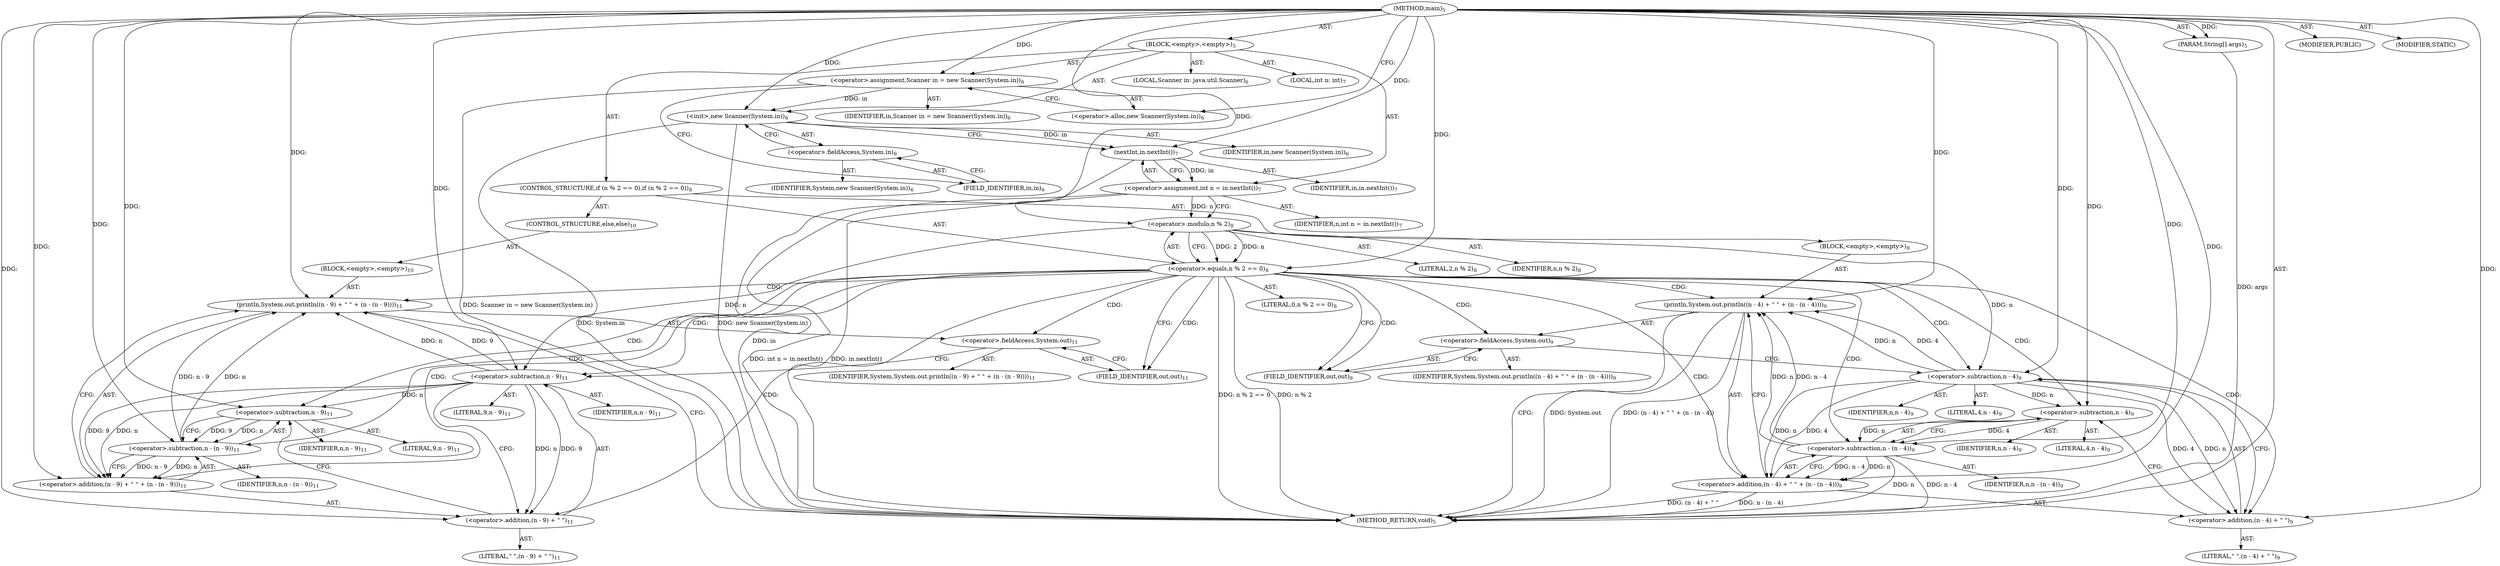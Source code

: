 digraph "main" {  
"19" [label = <(METHOD,main)<SUB>5</SUB>> ]
"20" [label = <(PARAM,String[] args)<SUB>5</SUB>> ]
"21" [label = <(BLOCK,&lt;empty&gt;,&lt;empty&gt;)<SUB>5</SUB>> ]
"4" [label = <(LOCAL,Scanner in: java.util.Scanner)<SUB>6</SUB>> ]
"22" [label = <(&lt;operator&gt;.assignment,Scanner in = new Scanner(System.in))<SUB>6</SUB>> ]
"23" [label = <(IDENTIFIER,in,Scanner in = new Scanner(System.in))<SUB>6</SUB>> ]
"24" [label = <(&lt;operator&gt;.alloc,new Scanner(System.in))<SUB>6</SUB>> ]
"25" [label = <(&lt;init&gt;,new Scanner(System.in))<SUB>6</SUB>> ]
"3" [label = <(IDENTIFIER,in,new Scanner(System.in))<SUB>6</SUB>> ]
"26" [label = <(&lt;operator&gt;.fieldAccess,System.in)<SUB>6</SUB>> ]
"27" [label = <(IDENTIFIER,System,new Scanner(System.in))<SUB>6</SUB>> ]
"28" [label = <(FIELD_IDENTIFIER,in,in)<SUB>6</SUB>> ]
"29" [label = <(LOCAL,int n: int)<SUB>7</SUB>> ]
"30" [label = <(&lt;operator&gt;.assignment,int n = in.nextInt())<SUB>7</SUB>> ]
"31" [label = <(IDENTIFIER,n,int n = in.nextInt())<SUB>7</SUB>> ]
"32" [label = <(nextInt,in.nextInt())<SUB>7</SUB>> ]
"33" [label = <(IDENTIFIER,in,in.nextInt())<SUB>7</SUB>> ]
"34" [label = <(CONTROL_STRUCTURE,if (n % 2 == 0),if (n % 2 == 0))<SUB>8</SUB>> ]
"35" [label = <(&lt;operator&gt;.equals,n % 2 == 0)<SUB>8</SUB>> ]
"36" [label = <(&lt;operator&gt;.modulo,n % 2)<SUB>8</SUB>> ]
"37" [label = <(IDENTIFIER,n,n % 2)<SUB>8</SUB>> ]
"38" [label = <(LITERAL,2,n % 2)<SUB>8</SUB>> ]
"39" [label = <(LITERAL,0,n % 2 == 0)<SUB>8</SUB>> ]
"40" [label = <(BLOCK,&lt;empty&gt;,&lt;empty&gt;)<SUB>8</SUB>> ]
"41" [label = <(println,System.out.println((n - 4) + &quot; &quot; + (n - (n - 4))))<SUB>9</SUB>> ]
"42" [label = <(&lt;operator&gt;.fieldAccess,System.out)<SUB>9</SUB>> ]
"43" [label = <(IDENTIFIER,System,System.out.println((n - 4) + &quot; &quot; + (n - (n - 4))))<SUB>9</SUB>> ]
"44" [label = <(FIELD_IDENTIFIER,out,out)<SUB>9</SUB>> ]
"45" [label = <(&lt;operator&gt;.addition,(n - 4) + &quot; &quot; + (n - (n - 4)))<SUB>9</SUB>> ]
"46" [label = <(&lt;operator&gt;.addition,(n - 4) + &quot; &quot;)<SUB>9</SUB>> ]
"47" [label = <(&lt;operator&gt;.subtraction,n - 4)<SUB>9</SUB>> ]
"48" [label = <(IDENTIFIER,n,n - 4)<SUB>9</SUB>> ]
"49" [label = <(LITERAL,4,n - 4)<SUB>9</SUB>> ]
"50" [label = <(LITERAL,&quot; &quot;,(n - 4) + &quot; &quot;)<SUB>9</SUB>> ]
"51" [label = <(&lt;operator&gt;.subtraction,n - (n - 4))<SUB>9</SUB>> ]
"52" [label = <(IDENTIFIER,n,n - (n - 4))<SUB>9</SUB>> ]
"53" [label = <(&lt;operator&gt;.subtraction,n - 4)<SUB>9</SUB>> ]
"54" [label = <(IDENTIFIER,n,n - 4)<SUB>9</SUB>> ]
"55" [label = <(LITERAL,4,n - 4)<SUB>9</SUB>> ]
"56" [label = <(CONTROL_STRUCTURE,else,else)<SUB>10</SUB>> ]
"57" [label = <(BLOCK,&lt;empty&gt;,&lt;empty&gt;)<SUB>10</SUB>> ]
"58" [label = <(println,System.out.println((n - 9) + &quot; &quot; + (n - (n - 9))))<SUB>11</SUB>> ]
"59" [label = <(&lt;operator&gt;.fieldAccess,System.out)<SUB>11</SUB>> ]
"60" [label = <(IDENTIFIER,System,System.out.println((n - 9) + &quot; &quot; + (n - (n - 9))))<SUB>11</SUB>> ]
"61" [label = <(FIELD_IDENTIFIER,out,out)<SUB>11</SUB>> ]
"62" [label = <(&lt;operator&gt;.addition,(n - 9) + &quot; &quot; + (n - (n - 9)))<SUB>11</SUB>> ]
"63" [label = <(&lt;operator&gt;.addition,(n - 9) + &quot; &quot;)<SUB>11</SUB>> ]
"64" [label = <(&lt;operator&gt;.subtraction,n - 9)<SUB>11</SUB>> ]
"65" [label = <(IDENTIFIER,n,n - 9)<SUB>11</SUB>> ]
"66" [label = <(LITERAL,9,n - 9)<SUB>11</SUB>> ]
"67" [label = <(LITERAL,&quot; &quot;,(n - 9) + &quot; &quot;)<SUB>11</SUB>> ]
"68" [label = <(&lt;operator&gt;.subtraction,n - (n - 9))<SUB>11</SUB>> ]
"69" [label = <(IDENTIFIER,n,n - (n - 9))<SUB>11</SUB>> ]
"70" [label = <(&lt;operator&gt;.subtraction,n - 9)<SUB>11</SUB>> ]
"71" [label = <(IDENTIFIER,n,n - 9)<SUB>11</SUB>> ]
"72" [label = <(LITERAL,9,n - 9)<SUB>11</SUB>> ]
"73" [label = <(MODIFIER,PUBLIC)> ]
"74" [label = <(MODIFIER,STATIC)> ]
"75" [label = <(METHOD_RETURN,void)<SUB>5</SUB>> ]
  "19" -> "20"  [ label = "AST: "] 
  "19" -> "21"  [ label = "AST: "] 
  "19" -> "73"  [ label = "AST: "] 
  "19" -> "74"  [ label = "AST: "] 
  "19" -> "75"  [ label = "AST: "] 
  "21" -> "4"  [ label = "AST: "] 
  "21" -> "22"  [ label = "AST: "] 
  "21" -> "25"  [ label = "AST: "] 
  "21" -> "29"  [ label = "AST: "] 
  "21" -> "30"  [ label = "AST: "] 
  "21" -> "34"  [ label = "AST: "] 
  "22" -> "23"  [ label = "AST: "] 
  "22" -> "24"  [ label = "AST: "] 
  "25" -> "3"  [ label = "AST: "] 
  "25" -> "26"  [ label = "AST: "] 
  "26" -> "27"  [ label = "AST: "] 
  "26" -> "28"  [ label = "AST: "] 
  "30" -> "31"  [ label = "AST: "] 
  "30" -> "32"  [ label = "AST: "] 
  "32" -> "33"  [ label = "AST: "] 
  "34" -> "35"  [ label = "AST: "] 
  "34" -> "40"  [ label = "AST: "] 
  "34" -> "56"  [ label = "AST: "] 
  "35" -> "36"  [ label = "AST: "] 
  "35" -> "39"  [ label = "AST: "] 
  "36" -> "37"  [ label = "AST: "] 
  "36" -> "38"  [ label = "AST: "] 
  "40" -> "41"  [ label = "AST: "] 
  "41" -> "42"  [ label = "AST: "] 
  "41" -> "45"  [ label = "AST: "] 
  "42" -> "43"  [ label = "AST: "] 
  "42" -> "44"  [ label = "AST: "] 
  "45" -> "46"  [ label = "AST: "] 
  "45" -> "51"  [ label = "AST: "] 
  "46" -> "47"  [ label = "AST: "] 
  "46" -> "50"  [ label = "AST: "] 
  "47" -> "48"  [ label = "AST: "] 
  "47" -> "49"  [ label = "AST: "] 
  "51" -> "52"  [ label = "AST: "] 
  "51" -> "53"  [ label = "AST: "] 
  "53" -> "54"  [ label = "AST: "] 
  "53" -> "55"  [ label = "AST: "] 
  "56" -> "57"  [ label = "AST: "] 
  "57" -> "58"  [ label = "AST: "] 
  "58" -> "59"  [ label = "AST: "] 
  "58" -> "62"  [ label = "AST: "] 
  "59" -> "60"  [ label = "AST: "] 
  "59" -> "61"  [ label = "AST: "] 
  "62" -> "63"  [ label = "AST: "] 
  "62" -> "68"  [ label = "AST: "] 
  "63" -> "64"  [ label = "AST: "] 
  "63" -> "67"  [ label = "AST: "] 
  "64" -> "65"  [ label = "AST: "] 
  "64" -> "66"  [ label = "AST: "] 
  "68" -> "69"  [ label = "AST: "] 
  "68" -> "70"  [ label = "AST: "] 
  "70" -> "71"  [ label = "AST: "] 
  "70" -> "72"  [ label = "AST: "] 
  "22" -> "28"  [ label = "CFG: "] 
  "25" -> "32"  [ label = "CFG: "] 
  "30" -> "36"  [ label = "CFG: "] 
  "24" -> "22"  [ label = "CFG: "] 
  "26" -> "25"  [ label = "CFG: "] 
  "32" -> "30"  [ label = "CFG: "] 
  "35" -> "44"  [ label = "CFG: "] 
  "35" -> "61"  [ label = "CFG: "] 
  "28" -> "26"  [ label = "CFG: "] 
  "36" -> "35"  [ label = "CFG: "] 
  "41" -> "75"  [ label = "CFG: "] 
  "42" -> "47"  [ label = "CFG: "] 
  "45" -> "41"  [ label = "CFG: "] 
  "58" -> "75"  [ label = "CFG: "] 
  "44" -> "42"  [ label = "CFG: "] 
  "46" -> "53"  [ label = "CFG: "] 
  "51" -> "45"  [ label = "CFG: "] 
  "59" -> "64"  [ label = "CFG: "] 
  "62" -> "58"  [ label = "CFG: "] 
  "47" -> "46"  [ label = "CFG: "] 
  "53" -> "51"  [ label = "CFG: "] 
  "61" -> "59"  [ label = "CFG: "] 
  "63" -> "70"  [ label = "CFG: "] 
  "68" -> "62"  [ label = "CFG: "] 
  "64" -> "63"  [ label = "CFG: "] 
  "70" -> "68"  [ label = "CFG: "] 
  "19" -> "24"  [ label = "CFG: "] 
  "20" -> "75"  [ label = "DDG: args"] 
  "22" -> "75"  [ label = "DDG: Scanner in = new Scanner(System.in)"] 
  "25" -> "75"  [ label = "DDG: System.in"] 
  "25" -> "75"  [ label = "DDG: new Scanner(System.in)"] 
  "32" -> "75"  [ label = "DDG: in"] 
  "30" -> "75"  [ label = "DDG: in.nextInt()"] 
  "30" -> "75"  [ label = "DDG: int n = in.nextInt()"] 
  "35" -> "75"  [ label = "DDG: n % 2"] 
  "35" -> "75"  [ label = "DDG: n % 2 == 0"] 
  "41" -> "75"  [ label = "DDG: System.out"] 
  "45" -> "75"  [ label = "DDG: (n - 4) + &quot; &quot;"] 
  "51" -> "75"  [ label = "DDG: n"] 
  "51" -> "75"  [ label = "DDG: n - 4"] 
  "45" -> "75"  [ label = "DDG: n - (n - 4)"] 
  "41" -> "75"  [ label = "DDG: (n - 4) + &quot; &quot; + (n - (n - 4))"] 
  "19" -> "20"  [ label = "DDG: "] 
  "19" -> "22"  [ label = "DDG: "] 
  "32" -> "30"  [ label = "DDG: in"] 
  "22" -> "25"  [ label = "DDG: in"] 
  "19" -> "25"  [ label = "DDG: "] 
  "25" -> "32"  [ label = "DDG: in"] 
  "19" -> "32"  [ label = "DDG: "] 
  "36" -> "35"  [ label = "DDG: n"] 
  "36" -> "35"  [ label = "DDG: 2"] 
  "19" -> "35"  [ label = "DDG: "] 
  "30" -> "36"  [ label = "DDG: n"] 
  "19" -> "36"  [ label = "DDG: "] 
  "47" -> "41"  [ label = "DDG: n"] 
  "47" -> "41"  [ label = "DDG: 4"] 
  "19" -> "41"  [ label = "DDG: "] 
  "51" -> "41"  [ label = "DDG: n"] 
  "51" -> "41"  [ label = "DDG: n - 4"] 
  "47" -> "45"  [ label = "DDG: n"] 
  "47" -> "45"  [ label = "DDG: 4"] 
  "19" -> "45"  [ label = "DDG: "] 
  "51" -> "45"  [ label = "DDG: n"] 
  "51" -> "45"  [ label = "DDG: n - 4"] 
  "64" -> "58"  [ label = "DDG: n"] 
  "64" -> "58"  [ label = "DDG: 9"] 
  "19" -> "58"  [ label = "DDG: "] 
  "68" -> "58"  [ label = "DDG: n"] 
  "68" -> "58"  [ label = "DDG: n - 9"] 
  "47" -> "46"  [ label = "DDG: n"] 
  "47" -> "46"  [ label = "DDG: 4"] 
  "19" -> "46"  [ label = "DDG: "] 
  "53" -> "51"  [ label = "DDG: n"] 
  "19" -> "51"  [ label = "DDG: "] 
  "53" -> "51"  [ label = "DDG: 4"] 
  "64" -> "62"  [ label = "DDG: n"] 
  "64" -> "62"  [ label = "DDG: 9"] 
  "19" -> "62"  [ label = "DDG: "] 
  "68" -> "62"  [ label = "DDG: n"] 
  "68" -> "62"  [ label = "DDG: n - 9"] 
  "36" -> "47"  [ label = "DDG: n"] 
  "19" -> "47"  [ label = "DDG: "] 
  "47" -> "53"  [ label = "DDG: n"] 
  "19" -> "53"  [ label = "DDG: "] 
  "64" -> "63"  [ label = "DDG: n"] 
  "64" -> "63"  [ label = "DDG: 9"] 
  "19" -> "63"  [ label = "DDG: "] 
  "70" -> "68"  [ label = "DDG: n"] 
  "19" -> "68"  [ label = "DDG: "] 
  "70" -> "68"  [ label = "DDG: 9"] 
  "36" -> "64"  [ label = "DDG: n"] 
  "19" -> "64"  [ label = "DDG: "] 
  "64" -> "70"  [ label = "DDG: n"] 
  "19" -> "70"  [ label = "DDG: "] 
  "35" -> "47"  [ label = "CDG: "] 
  "35" -> "58"  [ label = "CDG: "] 
  "35" -> "68"  [ label = "CDG: "] 
  "35" -> "61"  [ label = "CDG: "] 
  "35" -> "64"  [ label = "CDG: "] 
  "35" -> "42"  [ label = "CDG: "] 
  "35" -> "51"  [ label = "CDG: "] 
  "35" -> "46"  [ label = "CDG: "] 
  "35" -> "53"  [ label = "CDG: "] 
  "35" -> "41"  [ label = "CDG: "] 
  "35" -> "70"  [ label = "CDG: "] 
  "35" -> "45"  [ label = "CDG: "] 
  "35" -> "63"  [ label = "CDG: "] 
  "35" -> "59"  [ label = "CDG: "] 
  "35" -> "44"  [ label = "CDG: "] 
  "35" -> "62"  [ label = "CDG: "] 
}
